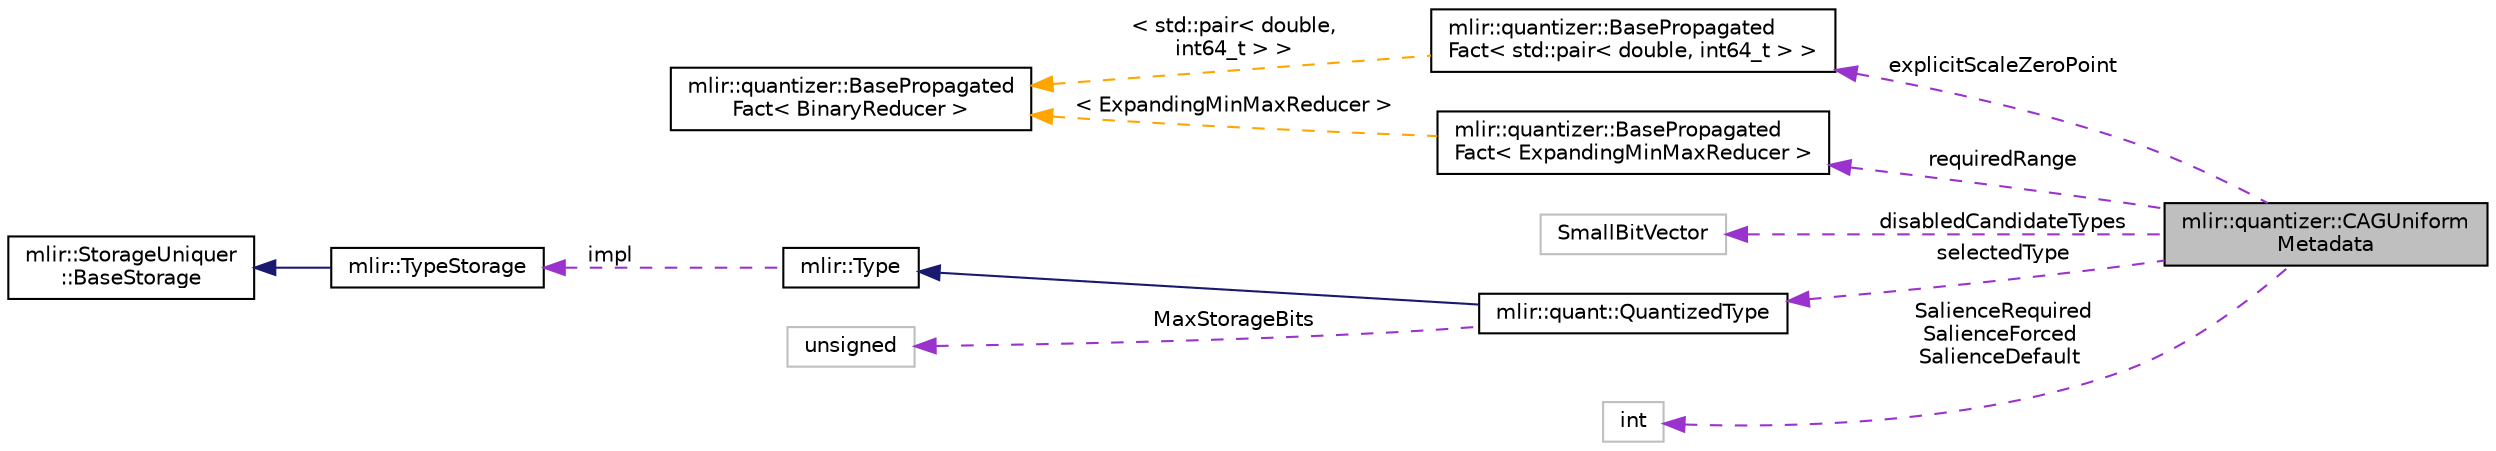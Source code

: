 digraph "mlir::quantizer::CAGUniformMetadata"
{
  bgcolor="transparent";
  edge [fontname="Helvetica",fontsize="10",labelfontname="Helvetica",labelfontsize="10"];
  node [fontname="Helvetica",fontsize="10",shape=record];
  rankdir="LR";
  Node1 [label="mlir::quantizer::CAGUniform\lMetadata",height=0.2,width=0.4,color="black", fillcolor="grey75", style="filled", fontcolor="black"];
  Node2 -> Node1 [dir="back",color="darkorchid3",fontsize="10",style="dashed",label=" explicitScaleZeroPoint" ,fontname="Helvetica"];
  Node2 [label="mlir::quantizer::BasePropagated\lFact\< std::pair\< double, int64_t \> \>",height=0.2,width=0.4,color="black",URL="$classmlir_1_1quantizer_1_1BasePropagatedFact.html"];
  Node3 -> Node2 [dir="back",color="orange",fontsize="10",style="dashed",label=" \< std::pair\< double,\l int64_t \> \>" ,fontname="Helvetica"];
  Node3 [label="mlir::quantizer::BasePropagated\lFact\< BinaryReducer \>",height=0.2,width=0.4,color="black",URL="$classmlir_1_1quantizer_1_1BasePropagatedFact.html",tooltip="A fact that can converge through forward propagation alone without the need to track ownership or ind..."];
  Node4 -> Node1 [dir="back",color="darkorchid3",fontsize="10",style="dashed",label=" disabledCandidateTypes" ,fontname="Helvetica"];
  Node4 [label="SmallBitVector",height=0.2,width=0.4,color="grey75"];
  Node5 -> Node1 [dir="back",color="darkorchid3",fontsize="10",style="dashed",label=" requiredRange" ,fontname="Helvetica"];
  Node5 [label="mlir::quantizer::BasePropagated\lFact\< ExpandingMinMaxReducer \>",height=0.2,width=0.4,color="black",URL="$classmlir_1_1quantizer_1_1BasePropagatedFact.html"];
  Node3 -> Node5 [dir="back",color="orange",fontsize="10",style="dashed",label=" \< ExpandingMinMaxReducer \>" ,fontname="Helvetica"];
  Node6 -> Node1 [dir="back",color="darkorchid3",fontsize="10",style="dashed",label=" selectedType" ,fontname="Helvetica"];
  Node6 [label="mlir::quant::QuantizedType",height=0.2,width=0.4,color="black",URL="$classmlir_1_1quant_1_1QuantizedType.html",tooltip="Base class for all quantized types known to this dialect. "];
  Node7 -> Node6 [dir="back",color="midnightblue",fontsize="10",style="solid",fontname="Helvetica"];
  Node7 [label="mlir::Type",height=0.2,width=0.4,color="black",URL="$classmlir_1_1Type.html",tooltip="Instances of the Type class are immutable and uniqued. "];
  Node8 -> Node7 [dir="back",color="darkorchid3",fontsize="10",style="dashed",label=" impl" ,fontname="Helvetica"];
  Node8 [label="mlir::TypeStorage",height=0.2,width=0.4,color="black",URL="$classmlir_1_1TypeStorage.html",tooltip="Base storage class appearing in a Type. "];
  Node9 -> Node8 [dir="back",color="midnightblue",fontsize="10",style="solid",fontname="Helvetica"];
  Node9 [label="mlir::StorageUniquer\l::BaseStorage",height=0.2,width=0.4,color="black",URL="$classmlir_1_1StorageUniquer_1_1BaseStorage.html",tooltip="This class acts as the base storage that all storage classes must derived from. "];
  Node10 -> Node6 [dir="back",color="darkorchid3",fontsize="10",style="dashed",label=" MaxStorageBits" ,fontname="Helvetica"];
  Node10 [label="unsigned",height=0.2,width=0.4,color="grey75"];
  Node11 -> Node1 [dir="back",color="darkorchid3",fontsize="10",style="dashed",label=" SalienceRequired\nSalienceForced\nSalienceDefault" ,fontname="Helvetica"];
  Node11 [label="int",height=0.2,width=0.4,color="grey75"];
}
